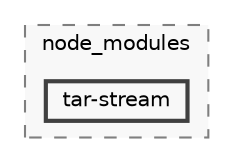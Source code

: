 digraph "backend/node_modules/tar-stream"
{
 // LATEX_PDF_SIZE
  bgcolor="transparent";
  edge [fontname=Helvetica,fontsize=10,labelfontname=Helvetica,labelfontsize=10];
  node [fontname=Helvetica,fontsize=10,shape=box,height=0.2,width=0.4];
  compound=true
  subgraph clusterdir_86dbea9de526ba50b112ba867d8b4b1f {
    graph [ bgcolor="#f8f8f8", pencolor="grey50", label="node_modules", fontname=Helvetica,fontsize=10 style="filled,dashed", URL="dir_86dbea9de526ba50b112ba867d8b4b1f.html",tooltip=""]
  dir_801a4ef40324c4d1fa226c2385fc8720 [label="tar-stream", fillcolor="#f8f8f8", color="grey25", style="filled,bold", URL="dir_801a4ef40324c4d1fa226c2385fc8720.html",tooltip=""];
  }
}
